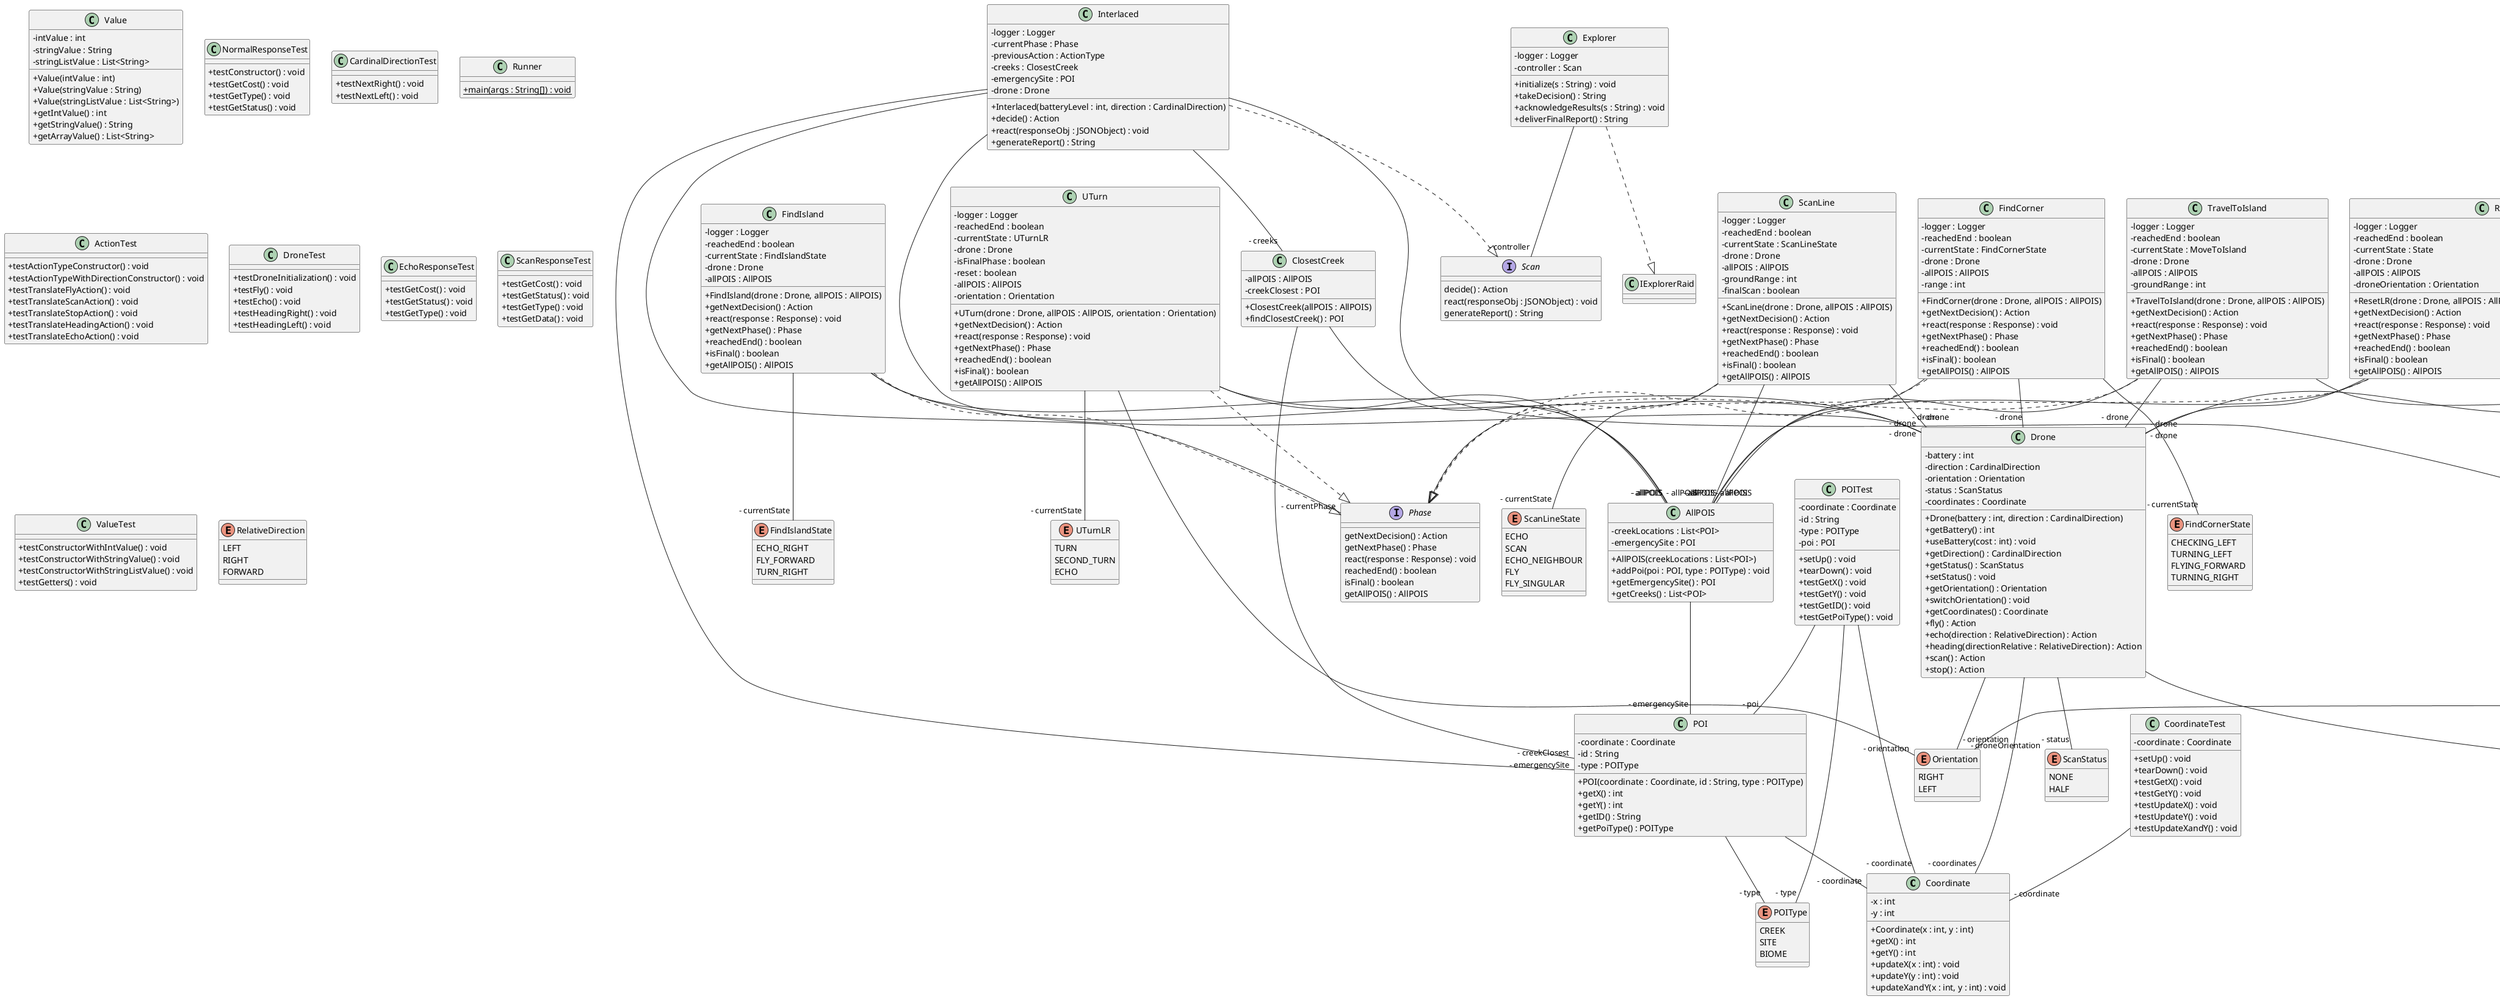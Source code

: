 @startuml
skinparam classAttributeIconSize 0
class Coordinate{
- x : int
- y : int
+ Coordinate(x : int, y : int)
+ getX() : int
+ getY() : int
+ updateX(x : int) : void
+ updateY(y : int) : void
+ updateXandY(x : int, y : int) : void
}
class FindIsland{
- logger : Logger
- reachedEnd : boolean
- currentState : FindIslandState
- drone : Drone
- allPOIS : AllPOIS
+ FindIsland(drone : Drone, allPOIS : AllPOIS)
+ getNextDecision() : Action
+ react(response : Response) : void
+ getNextPhase() : Phase
+ reachedEnd() : boolean
+ isFinal() : boolean
+ getAllPOIS() : AllPOIS
}
FindIsland ..|> Phase
class Value{
- intValue : int
- stringValue : String
- stringListValue : List<String>
+ Value(intValue : int)
+ Value(stringValue : String)
+ Value(stringListValue : List<String>)
+ getIntValue() : int
+ getStringValue() : String
+ getArrayValue() : List<String>
}
class NormalResponseTest{
+ testConstructor() : void
+ testGetCost() : void
+ testGetType() : void
+ testGetStatus() : void
}
class UTurn{
- logger : Logger
- reachedEnd : boolean
- currentState : UTurnLR
- drone : Drone
- isFinalPhase : boolean
- reset : boolean
- allPOIS : AllPOIS
- orientation : Orientation
+ UTurn(drone : Drone, allPOIS : AllPOIS, orientation : Orientation)
+ getNextDecision() : Action
+ react(response : Response) : void
+ getNextPhase() : Phase
+ reachedEnd() : boolean
+ isFinal() : boolean
+ getAllPOIS() : AllPOIS
}
UTurn ..|> Phase
class ScanResponse{
- responseType : ActionType
- cost : int
- status : String
- data : Map<String,Value>
- biomes : List<String>
- creeks : List<String>
- sites : List<String>
+ ScanResponse(response : JSONObject)
+ getCost() : int
+ getStatus() : String
+ getType() : ActionType
+ getData() : Map<String,Value>
}
ScanResponse ..|> Response
class NormalResponse{
- responseType : ActionType
- cost : int
- status : String
- data : Map<String,Value>
+ NormalResponse(response : JSONObject, previousAction : ActionType)
+ getCost() : int
+ getStatus() : String
+ getType() : ActionType
+ getData() : Map<String,Value>
}
NormalResponse ..|> Response
class CardinalDirectionTest{
+ testNextRight() : void
+ testNextLeft() : void
}
class ClosestCreek{
- allPOIS : AllPOIS
- creekClosest : POI
+ ClosestCreek(allPOIS : AllPOIS)
+ findClosestCreek() : POI
}
class EchoResponse{
- responseType : ActionType
- cost : int
- status : String
- data : Map<String,Value>
+ EchoResponse(response : JSONObject)
+ getCost() : int
+ getStatus() : String
+ getType() : ActionType
+ getData() : Map<String,Value>
}
EchoResponse ..|> Response
class Drone{
- battery : int
- direction : CardinalDirection
- orientation : Orientation
- status : ScanStatus
- coordinates : Coordinate
+ Drone(battery : int, direction : CardinalDirection)
+ getBattery() : int
+ useBattery(cost : int) : void
+ getDirection() : CardinalDirection
+ getStatus() : ScanStatus
+ setStatus() : void
+ getOrientation() : Orientation
+ switchOrientation() : void
+ getCoordinates() : Coordinate
+ fly() : Action
+ echo(direction : RelativeDirection) : Action
+ heading(directionRelative : RelativeDirection) : Action
+ scan() : Action
+ stop() : Action
}
class Runner{
+ {static} main(args : String[]) : void
}
class CoordinateTest{
- coordinate : Coordinate
+ setUp() : void
+ tearDown() : void
+ testGetX() : void
+ testGetY() : void
+ testUpdateX() : void
+ testUpdateY() : void
+ testUpdateXandY() : void
}
class AllPOIS{
- creekLocations : List<POI>
- emergencySite : POI
+ AllPOIS(creekLocations : List<POI>)
+ addPoi(poi : POI, type : POIType) : void
+ getEmergencySite() : POI
+ getCreeks() : List<POI>
}
class ActionTest{
+ testActionTypeConstructor() : void
+ testActionTypeWithDirectionConstructor() : void
+ testTranslateFlyAction() : void
+ testTranslateScanAction() : void
+ testTranslateStopAction() : void
+ testTranslateHeadingAction() : void
+ testTranslateEchoAction() : void
}
class ScanLine{
- logger : Logger
- reachedEnd : boolean
- currentState : ScanLineState
- drone : Drone
- allPOIS : AllPOIS
- groundRange : int
- finalScan : boolean
+ ScanLine(drone : Drone, allPOIS : AllPOIS)
+ getNextDecision() : Action
+ react(response : Response) : void
+ getNextPhase() : Phase
+ reachedEnd() : boolean
+ isFinal() : boolean
+ getAllPOIS() : AllPOIS
}
ScanLine ..|> Phase
class DroneTest{
+ testDroneInitialization() : void
+ testFly() : void
+ testEcho() : void
+ testHeadingRight() : void
+ testHeadingLeft() : void
}
class POITest{
- coordinate : Coordinate
- id : String
- type : POIType
- poi : POI
+ setUp() : void
+ tearDown() : void
+ testGetX() : void
+ testGetY() : void
+ testGetID() : void
+ testGetPoiType() : void
}
class POI{
- coordinate : Coordinate
- id : String
- type : POIType
+ POI(coordinate : Coordinate, id : String, type : POIType)
+ getX() : int
+ getY() : int
+ getID() : String
+ getPoiType() : POIType
}
class Action{
- actionType : ActionType
- actionDirection : CardinalDirection
- parameters : Map<String,String>
- direction : String
- action : String
+ Action(actionType : ActionType)
+ Action(actionType : ActionType, cardinalDirection : CardinalDirection)
+ translate() : JSONObject
+ getType() : ActionType
+ getDirection() : CardinalDirection
}
class EchoResponseTest{
+ testGetCost() : void
+ testGetStatus() : void
+ testGetType() : void
}
class Explorer{
- logger : Logger
- controller : Scan
+ initialize(s : String) : void
+ takeDecision() : String
+ acknowledgeResults(s : String) : void
+ deliverFinalReport() : String
}
Explorer ..|> IExplorerRaid
class ResetLR{
- logger : Logger
- reachedEnd : boolean
- currentState : State
- drone : Drone
- allPOIS : AllPOIS
- droneOrientation : Orientation
+ ResetLR(drone : Drone, allPOIS : AllPOIS, droneOrientation : Orientation)
+ getNextDecision() : Action
+ react(response : Response) : void
+ getNextPhase() : Phase
+ reachedEnd() : boolean
+ isFinal() : boolean
+ getAllPOIS() : AllPOIS
}
ResetLR ..|> Phase
class ResetLRTest{
- drone : Drone
- defaultResponse : Response
+ setUp() : void
+ tearDown() : void
+ testResetLeft() : void
+ testResetRight() : void
- testAction(action : Action, dir : CardinalDirection, type : ActionType) : void
- testAction(action : Action, type : ActionType) : void
}
class FindCorner{
- logger : Logger
- reachedEnd : boolean
- currentState : FindCornerState
- drone : Drone
- allPOIS : AllPOIS
- range : int
+ FindCorner(drone : Drone, allPOIS : AllPOIS)
+ getNextDecision() : Action
+ react(response : Response) : void
+ getNextPhase() : Phase
+ reachedEnd() : boolean
+ isFinal() : boolean
+ getAllPOIS() : AllPOIS
}
FindCorner ..|> Phase
class Interlaced{
- logger : Logger
- currentPhase : Phase
- previousAction : ActionType
- creeks : ClosestCreek
- emergencySite : POI
- drone : Drone
+ Interlaced(batteryLevel : int, direction : CardinalDirection)
+ decide() : Action
+ react(responseObj : JSONObject) : void
+ generateReport() : String
}
Interlaced ..|> Scan
class ScanResponseTest{
+ testGetCost() : void
+ testGetStatus() : void
+ testGetType() : void
+ testGetData() : void
}
class TravelToIsland{
- logger : Logger
- reachedEnd : boolean
- currentState : MoveToIsland
- drone : Drone
- allPOIS : AllPOIS
- groundRange : int
+ TravelToIsland(drone : Drone, allPOIS : AllPOIS)
+ getNextDecision() : Action
+ react(response : Response) : void
+ getNextPhase() : Phase
+ reachedEnd() : boolean
+ isFinal() : boolean
+ getAllPOIS() : AllPOIS
}
TravelToIsland ..|> Phase
class ValueTest{
+ testConstructorWithIntValue() : void
+ testConstructorWithStringValue() : void
+ testConstructorWithStringListValue() : void
+ testGetters() : void
}
FindIsland--"- currentState" FindIslandState
FindIsland--"- drone" Drone
FindIsland--"- allPOIS" AllPOIS
UTurn--"- currentState" UTurnLR
UTurn--"- drone" Drone
UTurn--"- allPOIS" AllPOIS
UTurn--"- orientation" Orientation
ScanResponse--"- responseType" ActionType
NormalResponse--"- responseType" ActionType
ClosestCreek--"- allPOIS" AllPOIS
ClosestCreek--"- creekClosest" POI
EchoResponse--"- responseType" ActionType
Drone--"- direction" CardinalDirection
Drone--"- orientation" Orientation
Drone--"- status" ScanStatus
Drone--"- coordinates" Coordinate
CoordinateTest--"- coordinate" Coordinate
AllPOIS--"- emergencySite" POI
ScanLine--"- currentState" ScanLineState
ScanLine--"- drone" Drone
ScanLine--"- allPOIS" AllPOIS
POITest--"- coordinate" Coordinate
POITest--"- type" POIType
POITest--"- poi" POI
POI--"- coordinate" Coordinate
POI--"- type" POIType
Action--"- actionType" ActionType
Action--"- actionDirection" CardinalDirection
Explorer--"- controller" Scan
ResetLR--"- currentState" State
ResetLR--"- drone" Drone
ResetLR--"- allPOIS" AllPOIS
ResetLR--"- droneOrientation" Orientation
ResetLRTest--"- drone" Drone
ResetLRTest--"- defaultResponse" Response
FindCorner--"- currentState" FindCornerState
FindCorner--"- drone" Drone
FindCorner--"- allPOIS" AllPOIS
Interlaced--"- currentPhase" Phase
Interlaced--"- previousAction" ActionType
Interlaced--"- creeks" ClosestCreek
Interlaced--"- emergencySite" POI
Interlaced--"- drone" Drone
TravelToIsland--"- currentState" MoveToIsland
TravelToIsland--"- drone" Drone
TravelToIsland--"- allPOIS" AllPOIS
interface Scan{
decide() : Action
react(responseObj : JSONObject) : void
generateReport() : String
}
interface Response{
getCost() : int
getStatus() : String
getType() : ActionType
getData() : Map<String,Value>
}
interface Phase{
getNextDecision() : Action
getNextPhase() : Phase
react(response : Response) : void
reachedEnd() : boolean
isFinal() : boolean
getAllPOIS() : AllPOIS
}
enum ActionType{
FLY
HEADING
ECHO
SCAN
STOP
}
enum Orientation{
RIGHT
LEFT
}
enum State{
TURN
FORWARD
SECOND_TURN
THIRD_TURN
FOURTH_TURN
SECOND_FORWARD
}
enum UTurnLR{
TURN
SECOND_TURN
ECHO
}
enum POIType{
CREEK
SITE
BIOME
}
enum CardinalDirection{
N
E
S
W
}
enum FindCornerState{
CHECKING_LEFT
TURNING_LEFT
FLYING_FORWARD
TURNING_RIGHT
}
enum RelativeDirection{
LEFT
RIGHT
FORWARD
}
enum MoveToIsland{
TURN_TO_ISLAND
ECHOING
FLYING
}
enum FindIslandState{
ECHO_RIGHT
FLY_FORWARD
TURN_RIGHT
}
enum ScanStatus{
NONE
HALF
}
enum ScanLineState{
ECHO
SCAN
ECHO_NEIGHBOUR
FLY
FLY_SINGULAR
}
@enduml